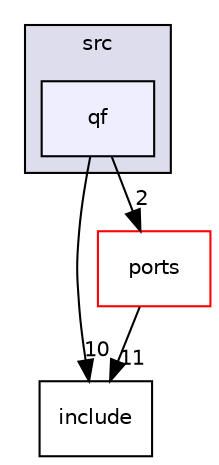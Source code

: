 digraph "qf" {
  compound=true
  node [ fontsize="10", fontname="Helvetica"];
  edge [ labelfontsize="10", labelfontname="Helvetica"];
  subgraph clusterdir_28a04cc6444cdd1b436423abf3214ac3 {
    graph [ bgcolor="#ddddee", pencolor="black", label="src" fontname="Helvetica", fontsize="10", URL="dir_28a04cc6444cdd1b436423abf3214ac3.html"]
  dir_023a0acd75d733ac8b46de46495bcccd [shape=box, label="qf", style="filled", fillcolor="#eeeeff", pencolor="black", URL="dir_023a0acd75d733ac8b46de46495bcccd.html"];
  }
  dir_9b55b230f41344f00f9f1f35be51edc6 [shape=box label="include" URL="dir_9b55b230f41344f00f9f1f35be51edc6.html"];
  dir_dea11dbe73c9c82ce31138978df5ca9f [shape=box label="ports" fillcolor="white" style="filled" color="red" URL="dir_dea11dbe73c9c82ce31138978df5ca9f.html"];
  dir_023a0acd75d733ac8b46de46495bcccd->dir_9b55b230f41344f00f9f1f35be51edc6 [headlabel="10", labeldistance=1.5 headhref="dir_000007_000005.html"];
  dir_023a0acd75d733ac8b46de46495bcccd->dir_dea11dbe73c9c82ce31138978df5ca9f [headlabel="2", labeldistance=1.5 headhref="dir_000007_000000.html"];
  dir_dea11dbe73c9c82ce31138978df5ca9f->dir_9b55b230f41344f00f9f1f35be51edc6 [headlabel="11", labeldistance=1.5 headhref="dir_000000_000005.html"];
}
